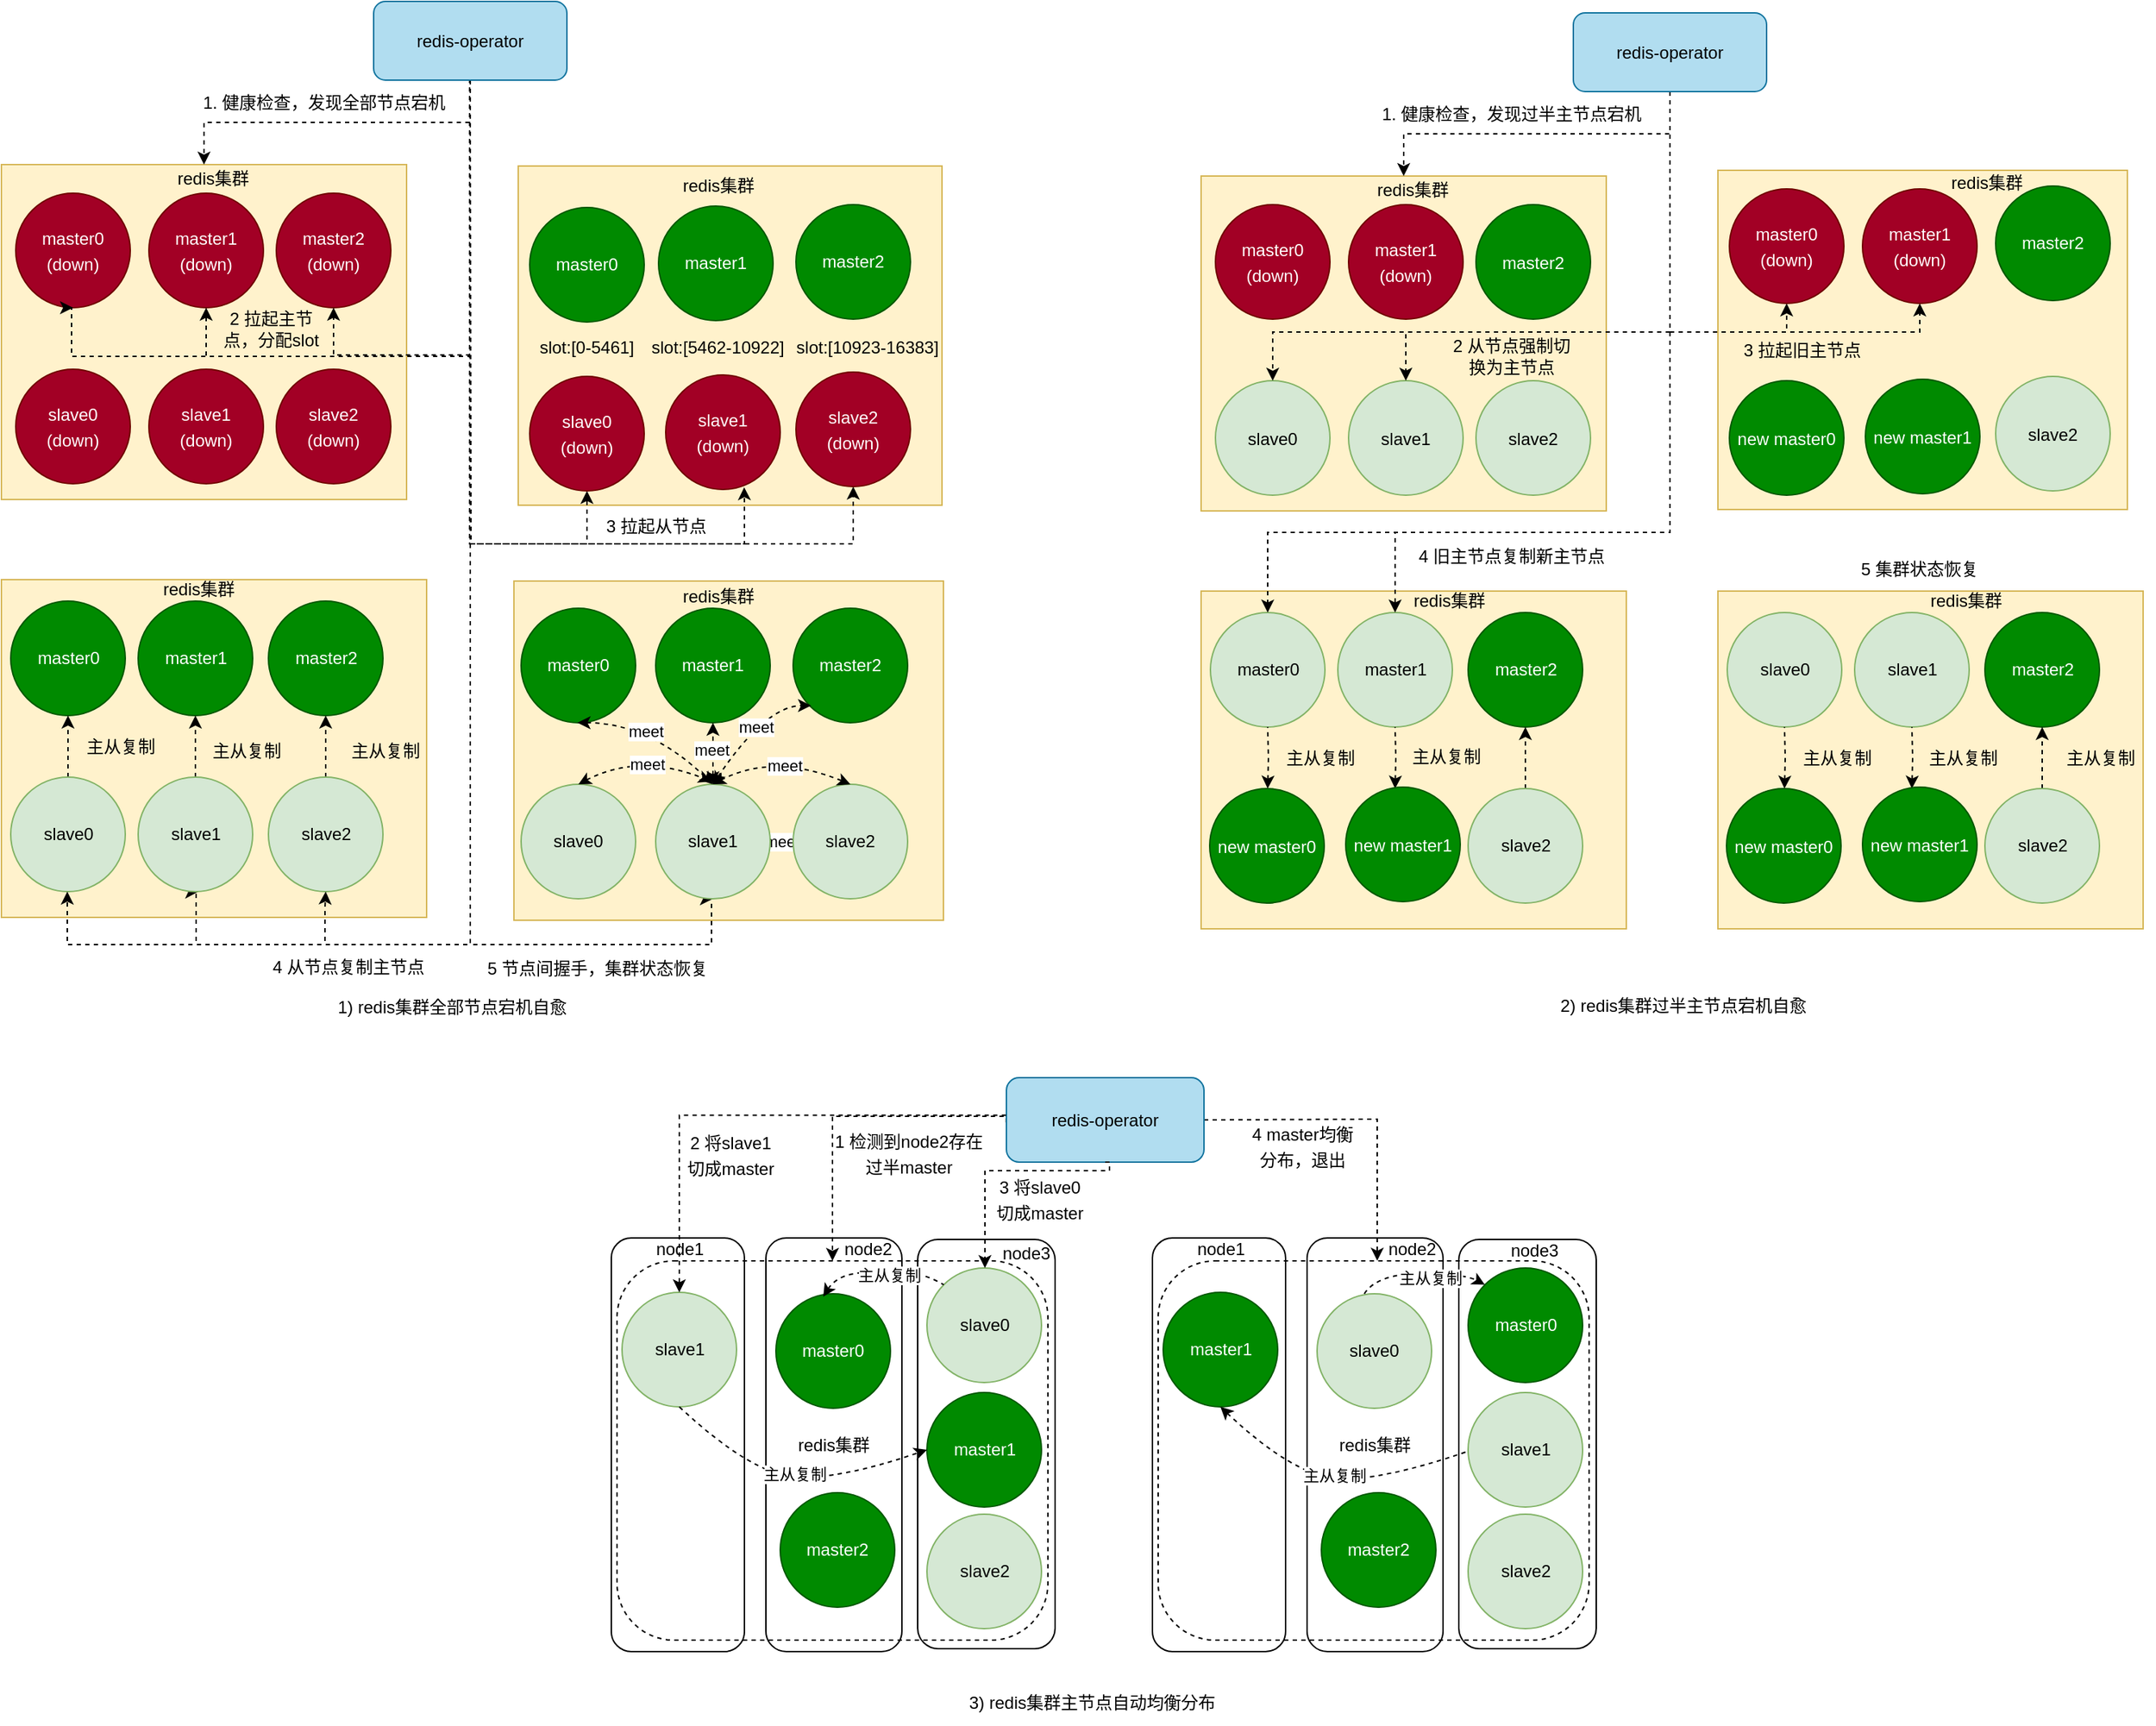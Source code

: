 <mxfile version="21.6.2" type="github">
  <diagram id="rYdwiMb5jvszhZctyrXV" name="第 1 页">
    <mxGraphModel dx="1908" dy="1136" grid="0" gridSize="10" guides="1" tooltips="1" connect="1" arrows="1" fold="1" page="0" pageScale="1" pageWidth="1920" pageHeight="1200" math="0" shadow="0">
      <root>
        <mxCell id="0" />
        <mxCell id="1" parent="0" />
        <mxCell id="03nautIme0JNub1uCO7q-31" value="" style="rounded=0;whiteSpace=wrap;html=1;horizontal=1;fillColor=#fff2cc;strokeColor=#d6b656;" parent="1" vertex="1">
          <mxGeometry x="415" y="517" width="300" height="237" as="geometry" />
        </mxCell>
        <mxCell id="6RyUIfgaUFoeRIO4xXDH-37" value="" style="rounded=0;whiteSpace=wrap;html=1;horizontal=1;fillColor=#fff2cc;strokeColor=#d6b656;" parent="1" vertex="1">
          <mxGeometry x="57" y="516" width="297" height="236" as="geometry" />
        </mxCell>
        <mxCell id="6RyUIfgaUFoeRIO4xXDH-11" value="" style="rounded=0;whiteSpace=wrap;html=1;fillColor=#fff2cc;strokeColor=#d6b656;" parent="1" vertex="1">
          <mxGeometry x="57" y="226" width="283" height="234" as="geometry" />
        </mxCell>
        <mxCell id="6RyUIfgaUFoeRIO4xXDH-1" value="&lt;p style=&quot;line-height: 150%;&quot;&gt;master0&lt;br&gt;(down)&lt;/p&gt;" style="ellipse;whiteSpace=wrap;html=1;aspect=fixed;fillColor=#a20025;fontColor=#ffffff;strokeColor=#6F0000;" parent="1" vertex="1">
          <mxGeometry x="67" y="246" width="80" height="80" as="geometry" />
        </mxCell>
        <mxCell id="6RyUIfgaUFoeRIO4xXDH-2" value="&lt;p style=&quot;line-height: 150%;&quot;&gt;slave0&lt;br&gt;(down)&lt;/p&gt;" style="ellipse;whiteSpace=wrap;html=1;aspect=fixed;fillColor=#a20025;fontColor=#ffffff;strokeColor=#6F0000;" parent="1" vertex="1">
          <mxGeometry x="67" y="369" width="80" height="80" as="geometry" />
        </mxCell>
        <mxCell id="6RyUIfgaUFoeRIO4xXDH-3" value="&lt;p style=&quot;line-height: 150%;&quot;&gt;master1&lt;br&gt;(down)&lt;/p&gt;" style="ellipse;whiteSpace=wrap;html=1;aspect=fixed;fillColor=#a20025;fontColor=#ffffff;strokeColor=#6F0000;" parent="1" vertex="1">
          <mxGeometry x="160" y="246" width="80" height="80" as="geometry" />
        </mxCell>
        <mxCell id="6RyUIfgaUFoeRIO4xXDH-4" value="&lt;p style=&quot;line-height: 150%;&quot;&gt;slave1&lt;br&gt;(down)&lt;/p&gt;" style="ellipse;whiteSpace=wrap;html=1;aspect=fixed;fillColor=#a20025;fontColor=#ffffff;strokeColor=#6F0000;" parent="1" vertex="1">
          <mxGeometry x="160" y="369" width="80" height="80" as="geometry" />
        </mxCell>
        <mxCell id="6RyUIfgaUFoeRIO4xXDH-5" value="&lt;p style=&quot;line-height: 150%;&quot;&gt;master2&lt;br&gt;(down)&lt;/p&gt;" style="ellipse;whiteSpace=wrap;html=1;aspect=fixed;fillColor=#a20025;fontColor=#ffffff;strokeColor=#6F0000;" parent="1" vertex="1">
          <mxGeometry x="249" y="246" width="80" height="80" as="geometry" />
        </mxCell>
        <mxCell id="6RyUIfgaUFoeRIO4xXDH-6" value="&lt;p style=&quot;line-height: 150%;&quot;&gt;slave2&lt;br&gt;(down)&lt;/p&gt;" style="ellipse;whiteSpace=wrap;html=1;aspect=fixed;fillColor=#a20025;fontColor=#ffffff;strokeColor=#6F0000;" parent="1" vertex="1">
          <mxGeometry x="249" y="369" width="80" height="80" as="geometry" />
        </mxCell>
        <mxCell id="6RyUIfgaUFoeRIO4xXDH-59" style="edgeStyle=orthogonalEdgeStyle;rounded=0;orthogonalLoop=1;jettySize=auto;html=1;exitX=0.5;exitY=1;exitDx=0;exitDy=0;dashed=1;entryX=0.523;entryY=1.002;entryDx=0;entryDy=0;entryPerimeter=0;" parent="1" source="6RyUIfgaUFoeRIO4xXDH-7" target="6RyUIfgaUFoeRIO4xXDH-41" edge="1">
          <mxGeometry relative="1" as="geometry">
            <mxPoint x="-98" y="698" as="targetPoint" />
            <Array as="points">
              <mxPoint x="384" y="771" />
              <mxPoint x="193" y="771" />
              <mxPoint x="193" y="734" />
            </Array>
            <mxPoint x="273" y="-4" as="sourcePoint" />
          </mxGeometry>
        </mxCell>
        <mxCell id="6RyUIfgaUFoeRIO4xXDH-20" value="&lt;p style=&quot;line-height: 150%;&quot;&gt;1. 健康检查，发现全部节点宕机&lt;/p&gt;" style="text;html=1;strokeColor=none;fillColor=none;align=center;verticalAlign=middle;whiteSpace=wrap;rounded=0;" parent="1" vertex="1">
          <mxGeometry x="190.95" y="167" width="183.09" height="30" as="geometry" />
        </mxCell>
        <mxCell id="6RyUIfgaUFoeRIO4xXDH-23" value="" style="rounded=0;whiteSpace=wrap;html=1;fillColor=#fff2cc;strokeColor=#d6b656;" parent="1" vertex="1">
          <mxGeometry x="418" y="227" width="296" height="237" as="geometry" />
        </mxCell>
        <mxCell id="6RyUIfgaUFoeRIO4xXDH-28" value="master2" style="ellipse;whiteSpace=wrap;html=1;aspect=fixed;fillColor=#008a00;fontColor=#ffffff;strokeColor=#005700;" parent="1" vertex="1">
          <mxGeometry x="612" y="254" width="80" height="80" as="geometry" />
        </mxCell>
        <mxCell id="6RyUIfgaUFoeRIO4xXDH-38" value="master0" style="ellipse;whiteSpace=wrap;html=1;aspect=fixed;fillColor=#008a00;fontColor=#ffffff;strokeColor=#005700;" parent="1" vertex="1">
          <mxGeometry x="63.5" y="531" width="80" height="80" as="geometry" />
        </mxCell>
        <mxCell id="03nautIme0JNub1uCO7q-24" style="edgeStyle=orthogonalEdgeStyle;rounded=0;orthogonalLoop=1;jettySize=auto;html=1;exitX=0.5;exitY=0;exitDx=0;exitDy=0;entryX=0.5;entryY=1;entryDx=0;entryDy=0;dashed=1;" parent="1" source="6RyUIfgaUFoeRIO4xXDH-39" target="6RyUIfgaUFoeRIO4xXDH-38" edge="1">
          <mxGeometry relative="1" as="geometry" />
        </mxCell>
        <mxCell id="6RyUIfgaUFoeRIO4xXDH-39" value="slave0" style="ellipse;whiteSpace=wrap;html=1;aspect=fixed;fillColor=#d5e8d4;strokeColor=#82b366;" parent="1" vertex="1">
          <mxGeometry x="63.5" y="654" width="80" height="80" as="geometry" />
        </mxCell>
        <mxCell id="6RyUIfgaUFoeRIO4xXDH-40" value="master1" style="ellipse;whiteSpace=wrap;html=1;aspect=fixed;fillColor=#008a00;fontColor=#ffffff;strokeColor=#005700;" parent="1" vertex="1">
          <mxGeometry x="152.5" y="531" width="80" height="80" as="geometry" />
        </mxCell>
        <mxCell id="03nautIme0JNub1uCO7q-26" style="edgeStyle=orthogonalEdgeStyle;rounded=0;orthogonalLoop=1;jettySize=auto;html=1;exitX=0.5;exitY=0;exitDx=0;exitDy=0;entryX=0.5;entryY=1;entryDx=0;entryDy=0;dashed=1;" parent="1" source="6RyUIfgaUFoeRIO4xXDH-41" target="6RyUIfgaUFoeRIO4xXDH-40" edge="1">
          <mxGeometry relative="1" as="geometry" />
        </mxCell>
        <mxCell id="6RyUIfgaUFoeRIO4xXDH-41" value="slave1" style="ellipse;whiteSpace=wrap;html=1;aspect=fixed;fillColor=#d5e8d4;strokeColor=#82b366;" parent="1" vertex="1">
          <mxGeometry x="152.5" y="654" width="80" height="80" as="geometry" />
        </mxCell>
        <mxCell id="6RyUIfgaUFoeRIO4xXDH-42" value="master2" style="ellipse;whiteSpace=wrap;html=1;aspect=fixed;fillColor=#008a00;fontColor=#ffffff;strokeColor=#005700;" parent="1" vertex="1">
          <mxGeometry x="243.5" y="531" width="80" height="80" as="geometry" />
        </mxCell>
        <mxCell id="03nautIme0JNub1uCO7q-27" value="" style="edgeStyle=orthogonalEdgeStyle;rounded=0;orthogonalLoop=1;jettySize=auto;html=1;dashed=1;" parent="1" source="6RyUIfgaUFoeRIO4xXDH-43" target="6RyUIfgaUFoeRIO4xXDH-42" edge="1">
          <mxGeometry relative="1" as="geometry" />
        </mxCell>
        <mxCell id="6RyUIfgaUFoeRIO4xXDH-43" value="slave2" style="ellipse;whiteSpace=wrap;html=1;aspect=fixed;fillColor=#d5e8d4;strokeColor=#82b366;" parent="1" vertex="1">
          <mxGeometry x="243.5" y="654" width="80" height="80" as="geometry" />
        </mxCell>
        <mxCell id="6RyUIfgaUFoeRIO4xXDH-51" value="4 从节点复制主节点" style="text;html=1;strokeColor=none;fillColor=none;align=center;verticalAlign=middle;whiteSpace=wrap;rounded=0;" parent="1" vertex="1">
          <mxGeometry x="243.5" y="774" width="111" height="25" as="geometry" />
        </mxCell>
        <mxCell id="6RyUIfgaUFoeRIO4xXDH-54" value="主从复制" style="text;html=1;strokeColor=none;fillColor=none;align=center;verticalAlign=middle;whiteSpace=wrap;rounded=0;" parent="1" vertex="1">
          <mxGeometry x="102.5" y="625" width="75" height="16" as="geometry" />
        </mxCell>
        <mxCell id="6RyUIfgaUFoeRIO4xXDH-55" value="主从复制" style="text;html=1;strokeColor=none;fillColor=none;align=center;verticalAlign=middle;whiteSpace=wrap;rounded=0;" parent="1" vertex="1">
          <mxGeometry x="190.5" y="628" width="75" height="16" as="geometry" />
        </mxCell>
        <mxCell id="6RyUIfgaUFoeRIO4xXDH-62" value="&lt;p style=&quot;line-height: 150%;&quot;&gt;5&amp;nbsp;节点间握手，集群状态恢复&lt;/p&gt;" style="text;html=1;strokeColor=none;fillColor=none;align=center;verticalAlign=middle;whiteSpace=wrap;rounded=0;" parent="1" vertex="1">
          <mxGeometry x="392.41" y="777.5" width="163" height="18" as="geometry" />
        </mxCell>
        <mxCell id="6RyUIfgaUFoeRIO4xXDH-64" style="edgeStyle=orthogonalEdgeStyle;rounded=0;orthogonalLoop=1;jettySize=auto;html=1;exitX=0.5;exitY=1;exitDx=0;exitDy=0;dashed=1;entryX=0.5;entryY=1;entryDx=0;entryDy=0;" parent="1" source="6RyUIfgaUFoeRIO4xXDH-7" target="6RyUIfgaUFoeRIO4xXDH-1" edge="1">
          <mxGeometry relative="1" as="geometry">
            <mxPoint x="106" y="334" as="targetPoint" />
            <Array as="points">
              <mxPoint x="384" y="360" />
              <mxPoint x="106" y="360" />
            </Array>
          </mxGeometry>
        </mxCell>
        <mxCell id="6RyUIfgaUFoeRIO4xXDH-66" style="edgeStyle=orthogonalEdgeStyle;rounded=0;orthogonalLoop=1;jettySize=auto;html=1;exitX=0.5;exitY=1;exitDx=0;exitDy=0;dashed=1;" parent="1" source="6RyUIfgaUFoeRIO4xXDH-7" target="6RyUIfgaUFoeRIO4xXDH-11" edge="1">
          <mxGeometry relative="1" as="geometry" />
        </mxCell>
        <mxCell id="6RyUIfgaUFoeRIO4xXDH-70" style="edgeStyle=orthogonalEdgeStyle;rounded=0;orthogonalLoop=1;jettySize=auto;html=1;exitX=0.5;exitY=1;exitDx=0;exitDy=0;dashed=1;" parent="1" source="6RyUIfgaUFoeRIO4xXDH-7" target="6RyUIfgaUFoeRIO4xXDH-3" edge="1">
          <mxGeometry relative="1" as="geometry">
            <mxPoint x="-91" y="344" as="targetPoint" />
            <Array as="points">
              <mxPoint x="384" y="360" />
              <mxPoint x="200" y="360" />
            </Array>
            <mxPoint x="278" y="-4" as="sourcePoint" />
          </mxGeometry>
        </mxCell>
        <mxCell id="6RyUIfgaUFoeRIO4xXDH-73" style="edgeStyle=orthogonalEdgeStyle;rounded=0;orthogonalLoop=1;jettySize=auto;html=1;exitX=0.5;exitY=1;exitDx=0;exitDy=0;dashed=1;entryX=0.5;entryY=1;entryDx=0;entryDy=0;" parent="1" source="6RyUIfgaUFoeRIO4xXDH-7" target="03nautIme0JNub1uCO7q-12" edge="1">
          <mxGeometry relative="1" as="geometry">
            <Array as="points">
              <mxPoint x="385" y="200" />
              <mxPoint x="385" y="200" />
              <mxPoint x="385" y="491" />
              <mxPoint x="466" y="491" />
            </Array>
            <mxPoint x="922" y="480" as="targetPoint" />
          </mxGeometry>
        </mxCell>
        <mxCell id="6RyUIfgaUFoeRIO4xXDH-77" style="edgeStyle=orthogonalEdgeStyle;rounded=0;orthogonalLoop=1;jettySize=auto;html=1;exitX=0.5;exitY=1;exitDx=0;exitDy=0;dashed=1;entryX=0.529;entryY=0.981;entryDx=0;entryDy=0;entryPerimeter=0;" parent="1" edge="1">
          <mxGeometry relative="1" as="geometry">
            <mxPoint x="575.82" y="451.48" as="targetPoint" />
            <Array as="points">
              <mxPoint x="384" y="167" />
              <mxPoint x="384" y="491" />
              <mxPoint x="576" y="491" />
              <mxPoint x="576" y="462" />
              <mxPoint x="576" y="462" />
            </Array>
            <mxPoint x="383" y="167" as="sourcePoint" />
          </mxGeometry>
        </mxCell>
        <mxCell id="03nautIme0JNub1uCO7q-1" style="edgeStyle=orthogonalEdgeStyle;rounded=0;orthogonalLoop=1;jettySize=auto;html=1;exitX=0.5;exitY=1;exitDx=0;exitDy=0;dashed=1;" parent="1" source="6RyUIfgaUFoeRIO4xXDH-7" target="6RyUIfgaUFoeRIO4xXDH-5" edge="1">
          <mxGeometry relative="1" as="geometry">
            <mxPoint x="-112" y="330" as="targetPoint" />
            <Array as="points">
              <mxPoint x="384" y="359" />
              <mxPoint x="289" y="359" />
            </Array>
            <mxPoint x="238" y="-4" as="sourcePoint" />
          </mxGeometry>
        </mxCell>
        <mxCell id="03nautIme0JNub1uCO7q-18" style="edgeStyle=orthogonalEdgeStyle;rounded=0;orthogonalLoop=1;jettySize=auto;html=1;exitX=0.5;exitY=1;exitDx=0;exitDy=0;dashed=1;entryX=0.5;entryY=1;entryDx=0;entryDy=0;" parent="1" source="6RyUIfgaUFoeRIO4xXDH-7" target="03nautIme0JNub1uCO7q-14" edge="1">
          <mxGeometry relative="1" as="geometry">
            <mxPoint x="837" y="477" as="targetPoint" />
            <Array as="points">
              <mxPoint x="385" y="491" />
              <mxPoint x="652" y="491" />
            </Array>
            <mxPoint x="459.5" y="-5" as="sourcePoint" />
          </mxGeometry>
        </mxCell>
        <mxCell id="03nautIme0JNub1uCO7q-50" style="edgeStyle=orthogonalEdgeStyle;rounded=0;orthogonalLoop=1;jettySize=auto;html=1;exitX=0.5;exitY=1;exitDx=0;exitDy=0;dashed=1;entryX=0.5;entryY=1;entryDx=0;entryDy=0;" parent="1" source="6RyUIfgaUFoeRIO4xXDH-7" target="6RyUIfgaUFoeRIO4xXDH-39" edge="1">
          <mxGeometry relative="1" as="geometry">
            <mxPoint x="-137.818" y="916.909" as="targetPoint" />
            <Array as="points">
              <mxPoint x="384" y="771" />
              <mxPoint x="103" y="771" />
              <mxPoint x="103" y="734" />
            </Array>
          </mxGeometry>
        </mxCell>
        <mxCell id="03nautIme0JNub1uCO7q-51" style="edgeStyle=orthogonalEdgeStyle;rounded=0;orthogonalLoop=1;jettySize=auto;html=1;exitX=0.5;exitY=1;exitDx=0;exitDy=0;dashed=1;entryX=0.5;entryY=1;entryDx=0;entryDy=0;" parent="1" source="6RyUIfgaUFoeRIO4xXDH-7" target="6RyUIfgaUFoeRIO4xXDH-43" edge="1">
          <mxGeometry relative="1" as="geometry">
            <mxPoint x="-211.909" y="929.636" as="targetPoint" />
            <Array as="points">
              <mxPoint x="384" y="771" />
              <mxPoint x="283" y="771" />
              <mxPoint x="283" y="746" />
            </Array>
            <mxPoint x="235" y="-4" as="sourcePoint" />
          </mxGeometry>
        </mxCell>
        <mxCell id="03nautIme0JNub1uCO7q-55" style="edgeStyle=orthogonalEdgeStyle;rounded=0;orthogonalLoop=1;jettySize=auto;html=1;exitX=0.5;exitY=1;exitDx=0;exitDy=0;dashed=1;entryX=0.5;entryY=1;entryDx=0;entryDy=0;" parent="1" source="6RyUIfgaUFoeRIO4xXDH-7" target="03nautIme0JNub1uCO7q-37" edge="1">
          <mxGeometry relative="1" as="geometry">
            <mxPoint x="636" y="1007" as="targetPoint" />
            <Array as="points">
              <mxPoint x="385" y="771" />
              <mxPoint x="553" y="771" />
              <mxPoint x="553" y="739" />
            </Array>
            <mxPoint x="499.5" y="-4" as="sourcePoint" />
          </mxGeometry>
        </mxCell>
        <mxCell id="6RyUIfgaUFoeRIO4xXDH-7" value="redis-operator" style="rounded=1;whiteSpace=wrap;html=1;fillColor=#b1ddf0;strokeColor=#10739e;" parent="1" vertex="1">
          <mxGeometry x="317" y="112" width="135" height="55" as="geometry" />
        </mxCell>
        <mxCell id="6RyUIfgaUFoeRIO4xXDH-71" value="2 拉起主节点，分配slot" style="text;html=1;strokeColor=none;fillColor=none;align=center;verticalAlign=middle;whiteSpace=wrap;rounded=0;" parent="1" vertex="1">
          <mxGeometry x="206" y="322" width="79" height="37" as="geometry" />
        </mxCell>
        <mxCell id="6RyUIfgaUFoeRIO4xXDH-81" value="redis集群" style="text;html=1;strokeColor=none;fillColor=none;align=center;verticalAlign=middle;whiteSpace=wrap;rounded=0;" parent="1" vertex="1">
          <mxGeometry x="175" y="221" width="60" height="30" as="geometry" />
        </mxCell>
        <mxCell id="6RyUIfgaUFoeRIO4xXDH-85" value="redis集群" style="text;html=1;strokeColor=none;fillColor=none;align=center;verticalAlign=middle;whiteSpace=wrap;rounded=0;" parent="1" vertex="1">
          <mxGeometry x="165" y="508" width="60" height="30" as="geometry" />
        </mxCell>
        <mxCell id="6RyUIfgaUFoeRIO4xXDH-89" value="redis集群" style="text;html=1;strokeColor=none;fillColor=none;align=center;verticalAlign=middle;whiteSpace=wrap;rounded=0;" parent="1" vertex="1">
          <mxGeometry x="527.5" y="226" width="60" height="30" as="geometry" />
        </mxCell>
        <mxCell id="03nautIme0JNub1uCO7q-4" value="master1" style="ellipse;whiteSpace=wrap;html=1;aspect=fixed;fillColor=#008a00;fontColor=#ffffff;strokeColor=#005700;" parent="1" vertex="1">
          <mxGeometry x="516" y="255" width="80" height="80" as="geometry" />
        </mxCell>
        <mxCell id="03nautIme0JNub1uCO7q-5" value="master0" style="ellipse;whiteSpace=wrap;html=1;aspect=fixed;fillColor=#008a00;fontColor=#ffffff;strokeColor=#005700;" parent="1" vertex="1">
          <mxGeometry x="426" y="256" width="80" height="80" as="geometry" />
        </mxCell>
        <mxCell id="03nautIme0JNub1uCO7q-8" value="slot:[0-5461]" style="text;html=1;strokeColor=none;fillColor=none;align=center;verticalAlign=middle;whiteSpace=wrap;rounded=0;" parent="1" vertex="1">
          <mxGeometry x="426" y="339" width="80" height="30" as="geometry" />
        </mxCell>
        <mxCell id="03nautIme0JNub1uCO7q-9" value="slot:[5462-10922]" style="text;html=1;strokeColor=none;fillColor=none;align=center;verticalAlign=middle;whiteSpace=wrap;rounded=0;" parent="1" vertex="1">
          <mxGeometry x="507" y="339" width="101" height="30" as="geometry" />
        </mxCell>
        <mxCell id="03nautIme0JNub1uCO7q-10" value="slot:[10923-16383]" style="text;html=1;strokeColor=none;fillColor=none;align=center;verticalAlign=middle;whiteSpace=wrap;rounded=0;" parent="1" vertex="1">
          <mxGeometry x="607" y="339" width="110" height="30" as="geometry" />
        </mxCell>
        <mxCell id="03nautIme0JNub1uCO7q-12" value="&lt;p style=&quot;line-height: 150%;&quot;&gt;slave0&lt;br&gt;(down)&lt;/p&gt;" style="ellipse;whiteSpace=wrap;html=1;aspect=fixed;fillColor=#a20025;fontColor=#ffffff;strokeColor=#6F0000;" parent="1" vertex="1">
          <mxGeometry x="426" y="374" width="80" height="80" as="geometry" />
        </mxCell>
        <mxCell id="03nautIme0JNub1uCO7q-13" value="&lt;p style=&quot;line-height: 150%;&quot;&gt;slave1&lt;br&gt;(down)&lt;/p&gt;" style="ellipse;whiteSpace=wrap;html=1;aspect=fixed;fillColor=#a20025;fontColor=#ffffff;strokeColor=#6F0000;" parent="1" vertex="1">
          <mxGeometry x="521" y="373" width="80" height="80" as="geometry" />
        </mxCell>
        <mxCell id="03nautIme0JNub1uCO7q-14" value="&lt;p style=&quot;line-height: 150%;&quot;&gt;slave2&lt;br&gt;(down)&lt;/p&gt;" style="ellipse;whiteSpace=wrap;html=1;aspect=fixed;fillColor=#a20025;fontColor=#ffffff;strokeColor=#6F0000;" parent="1" vertex="1">
          <mxGeometry x="612" y="371" width="80" height="80" as="geometry" />
        </mxCell>
        <mxCell id="03nautIme0JNub1uCO7q-19" value="3 拉起从节点" style="text;html=1;strokeColor=none;fillColor=none;align=center;verticalAlign=middle;whiteSpace=wrap;rounded=0;" parent="1" vertex="1">
          <mxGeometry x="474.0" y="467" width="81" height="23" as="geometry" />
        </mxCell>
        <mxCell id="03nautIme0JNub1uCO7q-29" value="主从复制" style="text;html=1;strokeColor=none;fillColor=none;align=center;verticalAlign=middle;whiteSpace=wrap;rounded=0;" parent="1" vertex="1">
          <mxGeometry x="287.5" y="628" width="75" height="16" as="geometry" />
        </mxCell>
        <mxCell id="03nautIme0JNub1uCO7q-32" value="master0" style="ellipse;whiteSpace=wrap;html=1;aspect=fixed;fillColor=#008a00;fontColor=#ffffff;strokeColor=#005700;" parent="1" vertex="1">
          <mxGeometry x="420" y="536" width="80" height="80" as="geometry" />
        </mxCell>
        <mxCell id="03nautIme0JNub1uCO7q-34" value="slave0" style="ellipse;whiteSpace=wrap;html=1;aspect=fixed;fillColor=#d5e8d4;strokeColor=#82b366;" parent="1" vertex="1">
          <mxGeometry x="420" y="659" width="80" height="80" as="geometry" />
        </mxCell>
        <mxCell id="03nautIme0JNub1uCO7q-35" value="master1" style="ellipse;whiteSpace=wrap;html=1;aspect=fixed;fillColor=#008a00;fontColor=#ffffff;strokeColor=#005700;" parent="1" vertex="1">
          <mxGeometry x="514" y="536" width="80" height="80" as="geometry" />
        </mxCell>
        <mxCell id="03nautIme0JNub1uCO7q-36" style="edgeStyle=orthogonalEdgeStyle;rounded=0;orthogonalLoop=1;jettySize=auto;html=1;exitX=0.5;exitY=0;exitDx=0;exitDy=0;entryX=0.5;entryY=1;entryDx=0;entryDy=0;dashed=1;startArrow=classic;startFill=1;" parent="1" source="03nautIme0JNub1uCO7q-37" target="03nautIme0JNub1uCO7q-35" edge="1">
          <mxGeometry relative="1" as="geometry" />
        </mxCell>
        <mxCell id="03nautIme0JNub1uCO7q-72" value="meet" style="edgeLabel;html=1;align=center;verticalAlign=middle;resizable=0;points=[];" parent="03nautIme0JNub1uCO7q-36" vertex="1" connectable="0">
          <mxGeometry x="-0.302" y="3" relative="1" as="geometry">
            <mxPoint x="2" y="-9" as="offset" />
          </mxGeometry>
        </mxCell>
        <mxCell id="03nautIme0JNub1uCO7q-58" value="meet" style="edgeStyle=orthogonalEdgeStyle;rounded=0;orthogonalLoop=1;jettySize=auto;html=1;exitX=1;exitY=0.5;exitDx=0;exitDy=0;entryX=0;entryY=0.5;entryDx=0;entryDy=0;dashed=1;startArrow=classic;startFill=1;" parent="1" source="03nautIme0JNub1uCO7q-37" target="03nautIme0JNub1uCO7q-40" edge="1">
          <mxGeometry relative="1" as="geometry" />
        </mxCell>
        <mxCell id="03nautIme0JNub1uCO7q-37" value="slave1" style="ellipse;whiteSpace=wrap;html=1;aspect=fixed;fillColor=#d5e8d4;strokeColor=#82b366;" parent="1" vertex="1">
          <mxGeometry x="514" y="659" width="80" height="80" as="geometry" />
        </mxCell>
        <mxCell id="03nautIme0JNub1uCO7q-38" value="master2" style="ellipse;whiteSpace=wrap;html=1;aspect=fixed;fillColor=#008a00;fontColor=#ffffff;strokeColor=#005700;" parent="1" vertex="1">
          <mxGeometry x="610" y="536" width="80" height="80" as="geometry" />
        </mxCell>
        <mxCell id="03nautIme0JNub1uCO7q-40" value="slave2" style="ellipse;whiteSpace=wrap;html=1;aspect=fixed;fillColor=#d5e8d4;strokeColor=#82b366;" parent="1" vertex="1">
          <mxGeometry x="610" y="659" width="80" height="80" as="geometry" />
        </mxCell>
        <mxCell id="03nautIme0JNub1uCO7q-43" value="redis集群" style="text;html=1;strokeColor=none;fillColor=none;align=center;verticalAlign=middle;whiteSpace=wrap;rounded=0;" parent="1" vertex="1">
          <mxGeometry x="528" y="513" width="60" height="30" as="geometry" />
        </mxCell>
        <mxCell id="03nautIme0JNub1uCO7q-70" style="edgeStyle=orthogonalEdgeStyle;rounded=0;orthogonalLoop=1;jettySize=auto;html=1;exitX=0.5;exitY=1;exitDx=0;exitDy=0;dashed=1;" parent="1" source="6RyUIfgaUFoeRIO4xXDH-62" target="6RyUIfgaUFoeRIO4xXDH-62" edge="1">
          <mxGeometry relative="1" as="geometry" />
        </mxCell>
        <mxCell id="hIip7Isc6xBCy5QCjvj0-9" value="" style="curved=1;endArrow=classic;html=1;rounded=0;dashed=1;startArrow=classic;startFill=1;exitX=0.5;exitY=0;exitDx=0;exitDy=0;" parent="1" source="03nautIme0JNub1uCO7q-34" edge="1">
          <mxGeometry width="50" height="50" relative="1" as="geometry">
            <mxPoint x="458" y="739" as="sourcePoint" />
            <mxPoint x="553" y="657" as="targetPoint" />
            <Array as="points">
              <mxPoint x="502" y="637" />
            </Array>
          </mxGeometry>
        </mxCell>
        <mxCell id="hIip7Isc6xBCy5QCjvj0-10" value="meet" style="edgeLabel;html=1;align=center;verticalAlign=middle;resizable=0;points=[];" parent="hIip7Isc6xBCy5QCjvj0-9" vertex="1" connectable="0">
          <mxGeometry x="-0.042" y="2" relative="1" as="geometry">
            <mxPoint x="4" y="9" as="offset" />
          </mxGeometry>
        </mxCell>
        <mxCell id="hIip7Isc6xBCy5QCjvj0-13" value="" style="curved=1;endArrow=classic;html=1;rounded=0;entryX=0;entryY=1;entryDx=0;entryDy=0;dashed=1;startArrow=classic;startFill=1;exitX=0.5;exitY=0;exitDx=0;exitDy=0;" parent="1" source="03nautIme0JNub1uCO7q-37" edge="1">
          <mxGeometry width="50" height="50" relative="1" as="geometry">
            <mxPoint x="554.5" y="616" as="sourcePoint" />
            <mxPoint x="622.5" y="604" as="targetPoint" />
            <Array as="points">
              <mxPoint x="591" y="604" />
            </Array>
          </mxGeometry>
        </mxCell>
        <mxCell id="hIip7Isc6xBCy5QCjvj0-14" value="meet" style="edgeLabel;html=1;align=center;verticalAlign=middle;resizable=0;points=[];" parent="hIip7Isc6xBCy5QCjvj0-13" vertex="1" connectable="0">
          <mxGeometry x="-0.042" y="2" relative="1" as="geometry">
            <mxPoint x="5" as="offset" />
          </mxGeometry>
        </mxCell>
        <mxCell id="hIip7Isc6xBCy5QCjvj0-15" value="" style="curved=1;endArrow=classic;html=1;rounded=0;entryX=0.5;entryY=0;entryDx=0;entryDy=0;dashed=1;startArrow=classic;startFill=1;" parent="1" target="03nautIme0JNub1uCO7q-37" edge="1">
          <mxGeometry width="50" height="50" relative="1" as="geometry">
            <mxPoint x="459.41" y="616" as="sourcePoint" />
            <mxPoint x="527.41" y="604" as="targetPoint" />
            <Array as="points">
              <mxPoint x="509.41" y="616" />
            </Array>
          </mxGeometry>
        </mxCell>
        <mxCell id="hIip7Isc6xBCy5QCjvj0-16" value="meet" style="edgeLabel;html=1;align=center;verticalAlign=middle;resizable=0;points=[];" parent="hIip7Isc6xBCy5QCjvj0-15" vertex="1" connectable="0">
          <mxGeometry x="-0.042" y="2" relative="1" as="geometry">
            <mxPoint x="-7" y="5" as="offset" />
          </mxGeometry>
        </mxCell>
        <mxCell id="hIip7Isc6xBCy5QCjvj0-19" value="" style="curved=1;endArrow=classic;html=1;rounded=0;dashed=1;startArrow=classic;startFill=1;exitX=0.5;exitY=0;exitDx=0;exitDy=0;entryX=0.5;entryY=0;entryDx=0;entryDy=0;" parent="1" target="03nautIme0JNub1uCO7q-40" edge="1">
          <mxGeometry width="50" height="50" relative="1" as="geometry">
            <mxPoint x="554" y="659" as="sourcePoint" />
            <mxPoint x="647" y="657" as="targetPoint" />
            <Array as="points">
              <mxPoint x="596" y="637" />
            </Array>
          </mxGeometry>
        </mxCell>
        <mxCell id="hIip7Isc6xBCy5QCjvj0-20" value="meet" style="edgeLabel;html=1;align=center;verticalAlign=middle;resizable=0;points=[];" parent="hIip7Isc6xBCy5QCjvj0-19" vertex="1" connectable="0">
          <mxGeometry x="-0.042" y="2" relative="1" as="geometry">
            <mxPoint x="4" y="9" as="offset" />
          </mxGeometry>
        </mxCell>
        <mxCell id="tuQUhaSpqRAPnJcrvdYX-44" value="" style="rounded=0;whiteSpace=wrap;html=1;horizontal=1;fillColor=#fff2cc;strokeColor=#d6b656;" vertex="1" parent="1">
          <mxGeometry x="895" y="524" width="297" height="236" as="geometry" />
        </mxCell>
        <mxCell id="tuQUhaSpqRAPnJcrvdYX-45" value="" style="rounded=0;whiteSpace=wrap;html=1;fillColor=#fff2cc;strokeColor=#d6b656;" vertex="1" parent="1">
          <mxGeometry x="895" y="234" width="283" height="234" as="geometry" />
        </mxCell>
        <mxCell id="tuQUhaSpqRAPnJcrvdYX-46" value="&lt;p style=&quot;line-height: 150%;&quot;&gt;master0&lt;br&gt;(down)&lt;/p&gt;" style="ellipse;whiteSpace=wrap;html=1;aspect=fixed;fillColor=#a20025;fontColor=#ffffff;strokeColor=#6F0000;" vertex="1" parent="1">
          <mxGeometry x="905" y="254" width="80" height="80" as="geometry" />
        </mxCell>
        <mxCell id="tuQUhaSpqRAPnJcrvdYX-47" value="&lt;p style=&quot;line-height: 150%;&quot;&gt;slave0&lt;/p&gt;" style="ellipse;whiteSpace=wrap;html=1;aspect=fixed;fillColor=#d5e8d4;strokeColor=#82b366;" vertex="1" parent="1">
          <mxGeometry x="905" y="377" width="80" height="80" as="geometry" />
        </mxCell>
        <mxCell id="tuQUhaSpqRAPnJcrvdYX-48" value="&lt;p style=&quot;line-height: 150%;&quot;&gt;master1&lt;br&gt;(down)&lt;/p&gt;" style="ellipse;whiteSpace=wrap;html=1;aspect=fixed;fillColor=#a20025;fontColor=#ffffff;strokeColor=#6F0000;" vertex="1" parent="1">
          <mxGeometry x="998" y="254" width="80" height="80" as="geometry" />
        </mxCell>
        <mxCell id="tuQUhaSpqRAPnJcrvdYX-49" value="&lt;p style=&quot;line-height: 150%;&quot;&gt;slave1&lt;/p&gt;" style="ellipse;whiteSpace=wrap;html=1;aspect=fixed;fillColor=#d5e8d4;strokeColor=#82b366;" vertex="1" parent="1">
          <mxGeometry x="998" y="377" width="80" height="80" as="geometry" />
        </mxCell>
        <mxCell id="tuQUhaSpqRAPnJcrvdYX-50" value="&lt;p style=&quot;line-height: 150%;&quot;&gt;master2&lt;br&gt;&lt;/p&gt;" style="ellipse;whiteSpace=wrap;html=1;aspect=fixed;fillColor=#008a00;fontColor=#ffffff;strokeColor=#005700;" vertex="1" parent="1">
          <mxGeometry x="1087" y="254" width="80" height="80" as="geometry" />
        </mxCell>
        <mxCell id="tuQUhaSpqRAPnJcrvdYX-51" value="&lt;p style=&quot;line-height: 150%;&quot;&gt;slave2&lt;br&gt;&lt;/p&gt;" style="ellipse;whiteSpace=wrap;html=1;aspect=fixed;fillColor=#d5e8d4;strokeColor=#82b366;" vertex="1" parent="1">
          <mxGeometry x="1087" y="377" width="80" height="80" as="geometry" />
        </mxCell>
        <mxCell id="tuQUhaSpqRAPnJcrvdYX-53" value="&lt;p style=&quot;line-height: 150%;&quot;&gt;1. 健康检查，发现过半主节点宕机&lt;/p&gt;" style="text;html=1;strokeColor=none;fillColor=none;align=center;verticalAlign=middle;whiteSpace=wrap;rounded=0;" vertex="1" parent="1">
          <mxGeometry x="1012" y="175" width="200.04" height="30" as="geometry" />
        </mxCell>
        <mxCell id="tuQUhaSpqRAPnJcrvdYX-54" value="" style="rounded=0;whiteSpace=wrap;html=1;fillColor=#fff2cc;strokeColor=#d6b656;" vertex="1" parent="1">
          <mxGeometry x="1256" y="230" width="286" height="237" as="geometry" />
        </mxCell>
        <mxCell id="tuQUhaSpqRAPnJcrvdYX-55" value="master2" style="ellipse;whiteSpace=wrap;html=1;aspect=fixed;fillColor=#008a00;fontColor=#ffffff;strokeColor=#005700;" vertex="1" parent="1">
          <mxGeometry x="1450" y="241" width="80" height="80" as="geometry" />
        </mxCell>
        <mxCell id="tuQUhaSpqRAPnJcrvdYX-56" value="master0" style="ellipse;whiteSpace=wrap;html=1;aspect=fixed;fillColor=#d5e8d4;strokeColor=#82b366;" vertex="1" parent="1">
          <mxGeometry x="901.5" y="539" width="80" height="80" as="geometry" />
        </mxCell>
        <mxCell id="tuQUhaSpqRAPnJcrvdYX-57" style="edgeStyle=orthogonalEdgeStyle;rounded=0;orthogonalLoop=1;jettySize=auto;html=1;exitX=0.5;exitY=0;exitDx=0;exitDy=0;entryX=0.5;entryY=1;entryDx=0;entryDy=0;dashed=1;endArrow=none;endFill=0;startArrow=classic;startFill=1;" edge="1" parent="1" target="tuQUhaSpqRAPnJcrvdYX-56">
          <mxGeometry relative="1" as="geometry">
            <mxPoint x="941.5" y="662" as="sourcePoint" />
          </mxGeometry>
        </mxCell>
        <mxCell id="tuQUhaSpqRAPnJcrvdYX-59" value="master1" style="ellipse;whiteSpace=wrap;html=1;aspect=fixed;fillColor=#d5e8d4;strokeColor=#82b366;" vertex="1" parent="1">
          <mxGeometry x="990.5" y="539" width="80" height="80" as="geometry" />
        </mxCell>
        <mxCell id="tuQUhaSpqRAPnJcrvdYX-60" style="edgeStyle=orthogonalEdgeStyle;rounded=0;orthogonalLoop=1;jettySize=auto;html=1;exitX=0.5;exitY=0;exitDx=0;exitDy=0;entryX=0.5;entryY=1;entryDx=0;entryDy=0;dashed=1;endArrow=none;endFill=0;startArrow=classic;startFill=1;" edge="1" parent="1" target="tuQUhaSpqRAPnJcrvdYX-59">
          <mxGeometry relative="1" as="geometry">
            <mxPoint x="1030.5" y="662" as="sourcePoint" />
          </mxGeometry>
        </mxCell>
        <mxCell id="tuQUhaSpqRAPnJcrvdYX-62" value="master2" style="ellipse;whiteSpace=wrap;html=1;aspect=fixed;fillColor=#008a00;fontColor=#ffffff;strokeColor=#005700;" vertex="1" parent="1">
          <mxGeometry x="1081.5" y="539" width="80" height="80" as="geometry" />
        </mxCell>
        <mxCell id="tuQUhaSpqRAPnJcrvdYX-63" value="" style="edgeStyle=orthogonalEdgeStyle;rounded=0;orthogonalLoop=1;jettySize=auto;html=1;dashed=1;" edge="1" parent="1" source="tuQUhaSpqRAPnJcrvdYX-64" target="tuQUhaSpqRAPnJcrvdYX-62">
          <mxGeometry relative="1" as="geometry" />
        </mxCell>
        <mxCell id="tuQUhaSpqRAPnJcrvdYX-64" value="slave2" style="ellipse;whiteSpace=wrap;html=1;aspect=fixed;fillColor=#d5e8d4;strokeColor=#82b366;" vertex="1" parent="1">
          <mxGeometry x="1081.5" y="662" width="80" height="80" as="geometry" />
        </mxCell>
        <mxCell id="tuQUhaSpqRAPnJcrvdYX-66" value="主从复制" style="text;html=1;strokeColor=none;fillColor=none;align=center;verticalAlign=middle;whiteSpace=wrap;rounded=0;" vertex="1" parent="1">
          <mxGeometry x="940.5" y="633" width="75" height="16" as="geometry" />
        </mxCell>
        <mxCell id="tuQUhaSpqRAPnJcrvdYX-67" value="主从复制" style="text;html=1;strokeColor=none;fillColor=none;align=center;verticalAlign=middle;whiteSpace=wrap;rounded=0;" vertex="1" parent="1">
          <mxGeometry x="1028.5" y="632" width="75" height="16" as="geometry" />
        </mxCell>
        <mxCell id="tuQUhaSpqRAPnJcrvdYX-69" style="edgeStyle=orthogonalEdgeStyle;rounded=0;orthogonalLoop=1;jettySize=auto;html=1;exitX=0.5;exitY=1;exitDx=0;exitDy=0;dashed=1;entryX=0.5;entryY=0;entryDx=0;entryDy=0;" edge="1" parent="1" source="tuQUhaSpqRAPnJcrvdYX-79" target="tuQUhaSpqRAPnJcrvdYX-47">
          <mxGeometry relative="1" as="geometry">
            <mxPoint x="944" y="342" as="targetPoint" />
            <Array as="points">
              <mxPoint x="1223" y="343" />
              <mxPoint x="945" y="343" />
            </Array>
          </mxGeometry>
        </mxCell>
        <mxCell id="tuQUhaSpqRAPnJcrvdYX-70" style="edgeStyle=orthogonalEdgeStyle;rounded=0;orthogonalLoop=1;jettySize=auto;html=1;exitX=0.5;exitY=1;exitDx=0;exitDy=0;dashed=1;" edge="1" parent="1" source="tuQUhaSpqRAPnJcrvdYX-79" target="tuQUhaSpqRAPnJcrvdYX-45">
          <mxGeometry relative="1" as="geometry" />
        </mxCell>
        <mxCell id="tuQUhaSpqRAPnJcrvdYX-71" style="edgeStyle=orthogonalEdgeStyle;rounded=0;orthogonalLoop=1;jettySize=auto;html=1;exitX=0.5;exitY=1;exitDx=0;exitDy=0;dashed=1;entryX=0.5;entryY=0;entryDx=0;entryDy=0;" edge="1" parent="1" source="tuQUhaSpqRAPnJcrvdYX-79" target="tuQUhaSpqRAPnJcrvdYX-49">
          <mxGeometry relative="1" as="geometry">
            <mxPoint x="747" y="352" as="targetPoint" />
            <Array as="points">
              <mxPoint x="1223" y="343" />
              <mxPoint x="1038" y="343" />
            </Array>
            <mxPoint x="1116" y="4" as="sourcePoint" />
          </mxGeometry>
        </mxCell>
        <mxCell id="tuQUhaSpqRAPnJcrvdYX-115" style="edgeStyle=orthogonalEdgeStyle;rounded=0;orthogonalLoop=1;jettySize=auto;html=1;exitX=0.5;exitY=1;exitDx=0;exitDy=0;entryX=0.5;entryY=1;entryDx=0;entryDy=0;dashed=1;" edge="1" parent="1" source="tuQUhaSpqRAPnJcrvdYX-79" target="tuQUhaSpqRAPnJcrvdYX-113">
          <mxGeometry relative="1" as="geometry" />
        </mxCell>
        <mxCell id="tuQUhaSpqRAPnJcrvdYX-116" style="edgeStyle=orthogonalEdgeStyle;rounded=0;orthogonalLoop=1;jettySize=auto;html=1;exitX=0.5;exitY=1;exitDx=0;exitDy=0;entryX=0.5;entryY=1;entryDx=0;entryDy=0;dashed=1;" edge="1" parent="1" source="tuQUhaSpqRAPnJcrvdYX-79" target="tuQUhaSpqRAPnJcrvdYX-114">
          <mxGeometry relative="1" as="geometry" />
        </mxCell>
        <mxCell id="tuQUhaSpqRAPnJcrvdYX-120" style="edgeStyle=orthogonalEdgeStyle;rounded=0;orthogonalLoop=1;jettySize=auto;html=1;exitX=0.5;exitY=1;exitDx=0;exitDy=0;entryX=0.5;entryY=0;entryDx=0;entryDy=0;dashed=1;" edge="1" parent="1" source="tuQUhaSpqRAPnJcrvdYX-79" target="tuQUhaSpqRAPnJcrvdYX-56">
          <mxGeometry relative="1" as="geometry">
            <Array as="points">
              <mxPoint x="1223" y="483" />
              <mxPoint x="941" y="483" />
            </Array>
          </mxGeometry>
        </mxCell>
        <mxCell id="tuQUhaSpqRAPnJcrvdYX-121" style="edgeStyle=orthogonalEdgeStyle;rounded=0;orthogonalLoop=1;jettySize=auto;html=1;exitX=0.5;exitY=1;exitDx=0;exitDy=0;entryX=0.5;entryY=0;entryDx=0;entryDy=0;dashed=1;" edge="1" parent="1" source="tuQUhaSpqRAPnJcrvdYX-79" target="tuQUhaSpqRAPnJcrvdYX-59">
          <mxGeometry relative="1" as="geometry">
            <Array as="points">
              <mxPoint x="1223" y="483" />
              <mxPoint x="1031" y="483" />
            </Array>
          </mxGeometry>
        </mxCell>
        <mxCell id="tuQUhaSpqRAPnJcrvdYX-79" value="redis-operator" style="rounded=1;whiteSpace=wrap;html=1;fillColor=#b1ddf0;strokeColor=#10739e;" vertex="1" parent="1">
          <mxGeometry x="1155" y="120" width="135" height="55" as="geometry" />
        </mxCell>
        <mxCell id="tuQUhaSpqRAPnJcrvdYX-80" value="2 从节点强制切换为主节点" style="text;html=1;strokeColor=none;fillColor=none;align=center;verticalAlign=middle;whiteSpace=wrap;rounded=0;" vertex="1" parent="1">
          <mxGeometry x="1069" y="341" width="86" height="37" as="geometry" />
        </mxCell>
        <mxCell id="tuQUhaSpqRAPnJcrvdYX-81" value="redis集群" style="text;html=1;strokeColor=none;fillColor=none;align=center;verticalAlign=middle;whiteSpace=wrap;rounded=0;" vertex="1" parent="1">
          <mxGeometry x="1013" y="229" width="60" height="30" as="geometry" />
        </mxCell>
        <mxCell id="tuQUhaSpqRAPnJcrvdYX-82" value="redis集群" style="text;html=1;strokeColor=none;fillColor=none;align=center;verticalAlign=middle;whiteSpace=wrap;rounded=0;" vertex="1" parent="1">
          <mxGeometry x="1041" y="522" width="55" height="17" as="geometry" />
        </mxCell>
        <mxCell id="tuQUhaSpqRAPnJcrvdYX-83" value="redis集群" style="text;html=1;strokeColor=none;fillColor=none;align=center;verticalAlign=middle;whiteSpace=wrap;rounded=0;" vertex="1" parent="1">
          <mxGeometry x="1414" y="224" width="60" height="30" as="geometry" />
        </mxCell>
        <mxCell id="tuQUhaSpqRAPnJcrvdYX-89" value="&lt;p style=&quot;line-height: 150%;&quot;&gt;new master0&lt;/p&gt;" style="ellipse;whiteSpace=wrap;html=1;aspect=fixed;fillColor=#008a00;fontColor=#ffffff;strokeColor=#005700;" vertex="1" parent="1">
          <mxGeometry x="1264" y="377" width="80" height="80" as="geometry" />
        </mxCell>
        <mxCell id="tuQUhaSpqRAPnJcrvdYX-90" value="&lt;p style=&quot;line-height: 150%;&quot;&gt;new master1&lt;/p&gt;" style="ellipse;whiteSpace=wrap;html=1;aspect=fixed;fillColor=#008a00;fontColor=#ffffff;strokeColor=#005700;" vertex="1" parent="1">
          <mxGeometry x="1359" y="376" width="80" height="80" as="geometry" />
        </mxCell>
        <mxCell id="tuQUhaSpqRAPnJcrvdYX-91" value="&lt;p style=&quot;line-height: 150%;&quot;&gt;slave2&lt;/p&gt;" style="ellipse;whiteSpace=wrap;html=1;aspect=fixed;fillColor=#d5e8d4;strokeColor=#82b366;" vertex="1" parent="1">
          <mxGeometry x="1450" y="374" width="80" height="80" as="geometry" />
        </mxCell>
        <mxCell id="tuQUhaSpqRAPnJcrvdYX-113" value="&lt;p style=&quot;line-height: 150%;&quot;&gt;master0&lt;br&gt;(down)&lt;/p&gt;" style="ellipse;whiteSpace=wrap;html=1;aspect=fixed;fillColor=#a20025;fontColor=#ffffff;strokeColor=#6F0000;" vertex="1" parent="1">
          <mxGeometry x="1264" y="243" width="80" height="80" as="geometry" />
        </mxCell>
        <mxCell id="tuQUhaSpqRAPnJcrvdYX-114" value="&lt;p style=&quot;line-height: 150%;&quot;&gt;master1&lt;br&gt;(down)&lt;/p&gt;" style="ellipse;whiteSpace=wrap;html=1;aspect=fixed;fillColor=#a20025;fontColor=#ffffff;strokeColor=#6F0000;" vertex="1" parent="1">
          <mxGeometry x="1357" y="243" width="80" height="80" as="geometry" />
        </mxCell>
        <mxCell id="tuQUhaSpqRAPnJcrvdYX-117" value="3 拉起旧主节点" style="text;html=1;strokeColor=none;fillColor=none;align=center;verticalAlign=middle;whiteSpace=wrap;rounded=0;" vertex="1" parent="1">
          <mxGeometry x="1273" y="337" width="84" height="37" as="geometry" />
        </mxCell>
        <mxCell id="tuQUhaSpqRAPnJcrvdYX-118" value="&lt;p style=&quot;line-height: 150%;&quot;&gt;new master0&lt;/p&gt;" style="ellipse;whiteSpace=wrap;html=1;aspect=fixed;fillColor=#008a00;fontColor=#ffffff;strokeColor=#005700;" vertex="1" parent="1">
          <mxGeometry x="901" y="662" width="80" height="80" as="geometry" />
        </mxCell>
        <mxCell id="tuQUhaSpqRAPnJcrvdYX-119" value="&lt;p style=&quot;line-height: 150%;&quot;&gt;new master1&lt;/p&gt;" style="ellipse;whiteSpace=wrap;html=1;aspect=fixed;fillColor=#008a00;fontColor=#ffffff;strokeColor=#005700;" vertex="1" parent="1">
          <mxGeometry x="996" y="661" width="80" height="80" as="geometry" />
        </mxCell>
        <mxCell id="tuQUhaSpqRAPnJcrvdYX-122" value="4 旧主节点复制新主节点" style="text;html=1;strokeColor=none;fillColor=none;align=center;verticalAlign=middle;whiteSpace=wrap;rounded=0;" vertex="1" parent="1">
          <mxGeometry x="1041" y="487" width="141.5" height="25" as="geometry" />
        </mxCell>
        <mxCell id="tuQUhaSpqRAPnJcrvdYX-136" value="" style="rounded=0;whiteSpace=wrap;html=1;horizontal=1;fillColor=#fff2cc;strokeColor=#d6b656;" vertex="1" parent="1">
          <mxGeometry x="1256" y="524" width="297" height="236" as="geometry" />
        </mxCell>
        <mxCell id="tuQUhaSpqRAPnJcrvdYX-137" value="slave0" style="ellipse;whiteSpace=wrap;html=1;aspect=fixed;fillColor=#d5e8d4;strokeColor=#82b366;" vertex="1" parent="1">
          <mxGeometry x="1262.5" y="539" width="80" height="80" as="geometry" />
        </mxCell>
        <mxCell id="tuQUhaSpqRAPnJcrvdYX-138" style="edgeStyle=orthogonalEdgeStyle;rounded=0;orthogonalLoop=1;jettySize=auto;html=1;exitX=0.5;exitY=0;exitDx=0;exitDy=0;entryX=0.5;entryY=1;entryDx=0;entryDy=0;dashed=1;endArrow=none;endFill=0;startArrow=classic;startFill=1;" edge="1" parent="1" target="tuQUhaSpqRAPnJcrvdYX-137">
          <mxGeometry relative="1" as="geometry">
            <mxPoint x="1302.5" y="662" as="sourcePoint" />
          </mxGeometry>
        </mxCell>
        <mxCell id="tuQUhaSpqRAPnJcrvdYX-139" value="slave1" style="ellipse;whiteSpace=wrap;html=1;aspect=fixed;fillColor=#d5e8d4;strokeColor=#82b366;" vertex="1" parent="1">
          <mxGeometry x="1351.5" y="539" width="80" height="80" as="geometry" />
        </mxCell>
        <mxCell id="tuQUhaSpqRAPnJcrvdYX-140" style="edgeStyle=orthogonalEdgeStyle;rounded=0;orthogonalLoop=1;jettySize=auto;html=1;exitX=0.5;exitY=0;exitDx=0;exitDy=0;entryX=0.5;entryY=1;entryDx=0;entryDy=0;dashed=1;endArrow=none;endFill=0;startArrow=classic;startFill=1;" edge="1" parent="1" target="tuQUhaSpqRAPnJcrvdYX-139">
          <mxGeometry relative="1" as="geometry">
            <mxPoint x="1391.5" y="662" as="sourcePoint" />
          </mxGeometry>
        </mxCell>
        <mxCell id="tuQUhaSpqRAPnJcrvdYX-141" value="master2" style="ellipse;whiteSpace=wrap;html=1;aspect=fixed;fillColor=#008a00;fontColor=#ffffff;strokeColor=#005700;" vertex="1" parent="1">
          <mxGeometry x="1442.5" y="539" width="80" height="80" as="geometry" />
        </mxCell>
        <mxCell id="tuQUhaSpqRAPnJcrvdYX-142" value="" style="edgeStyle=orthogonalEdgeStyle;rounded=0;orthogonalLoop=1;jettySize=auto;html=1;dashed=1;" edge="1" parent="1" source="tuQUhaSpqRAPnJcrvdYX-143" target="tuQUhaSpqRAPnJcrvdYX-141">
          <mxGeometry relative="1" as="geometry" />
        </mxCell>
        <mxCell id="tuQUhaSpqRAPnJcrvdYX-143" value="slave2" style="ellipse;whiteSpace=wrap;html=1;aspect=fixed;fillColor=#d5e8d4;strokeColor=#82b366;" vertex="1" parent="1">
          <mxGeometry x="1442.5" y="662" width="80" height="80" as="geometry" />
        </mxCell>
        <mxCell id="tuQUhaSpqRAPnJcrvdYX-144" value="主从复制" style="text;html=1;strokeColor=none;fillColor=none;align=center;verticalAlign=middle;whiteSpace=wrap;rounded=0;" vertex="1" parent="1">
          <mxGeometry x="1301.5" y="633" width="75" height="16" as="geometry" />
        </mxCell>
        <mxCell id="tuQUhaSpqRAPnJcrvdYX-145" value="主从复制" style="text;html=1;strokeColor=none;fillColor=none;align=center;verticalAlign=middle;whiteSpace=wrap;rounded=0;" vertex="1" parent="1">
          <mxGeometry x="1389.5" y="633" width="75" height="16" as="geometry" />
        </mxCell>
        <mxCell id="tuQUhaSpqRAPnJcrvdYX-146" value="redis集群" style="text;html=1;strokeColor=none;fillColor=none;align=center;verticalAlign=middle;whiteSpace=wrap;rounded=0;" vertex="1" parent="1">
          <mxGeometry x="1402" y="522" width="55" height="17" as="geometry" />
        </mxCell>
        <mxCell id="tuQUhaSpqRAPnJcrvdYX-147" value="&lt;p style=&quot;line-height: 150%;&quot;&gt;new master0&lt;/p&gt;" style="ellipse;whiteSpace=wrap;html=1;aspect=fixed;fillColor=#008a00;fontColor=#ffffff;strokeColor=#005700;" vertex="1" parent="1">
          <mxGeometry x="1262" y="662" width="80" height="80" as="geometry" />
        </mxCell>
        <mxCell id="tuQUhaSpqRAPnJcrvdYX-148" value="&lt;p style=&quot;line-height: 150%;&quot;&gt;new master1&lt;/p&gt;" style="ellipse;whiteSpace=wrap;html=1;aspect=fixed;fillColor=#008a00;fontColor=#ffffff;strokeColor=#005700;" vertex="1" parent="1">
          <mxGeometry x="1357" y="661" width="80" height="80" as="geometry" />
        </mxCell>
        <mxCell id="tuQUhaSpqRAPnJcrvdYX-149" value="主从复制" style="text;html=1;strokeColor=none;fillColor=none;align=center;verticalAlign=middle;whiteSpace=wrap;rounded=0;" vertex="1" parent="1">
          <mxGeometry x="1486" y="633" width="75" height="16" as="geometry" />
        </mxCell>
        <mxCell id="tuQUhaSpqRAPnJcrvdYX-150" value="5 集群状态恢复" style="text;html=1;strokeColor=none;fillColor=none;align=center;verticalAlign=middle;whiteSpace=wrap;rounded=0;" vertex="1" parent="1">
          <mxGeometry x="1326.25" y="496" width="141.5" height="25" as="geometry" />
        </mxCell>
        <mxCell id="tuQUhaSpqRAPnJcrvdYX-151" style="edgeStyle=orthogonalEdgeStyle;rounded=0;orthogonalLoop=1;jettySize=auto;html=1;dashed=1;entryX=0.5;entryY=0;entryDx=0;entryDy=0;exitX=-0.001;exitY=0.529;exitDx=0;exitDy=0;exitPerimeter=0;" edge="1" parent="1" source="tuQUhaSpqRAPnJcrvdYX-154" target="tuQUhaSpqRAPnJcrvdYX-155">
          <mxGeometry relative="1" as="geometry">
            <Array as="points">
              <mxPoint x="759" y="891" />
              <mxPoint x="638" y="891" />
            </Array>
            <mxPoint x="758" y="915" as="sourcePoint" />
            <mxPoint x="648" y="896" as="targetPoint" />
          </mxGeometry>
        </mxCell>
        <mxCell id="tuQUhaSpqRAPnJcrvdYX-153" style="edgeStyle=orthogonalEdgeStyle;rounded=0;orthogonalLoop=1;jettySize=auto;html=1;exitX=1;exitY=0.5;exitDx=0;exitDy=0;dashed=1;entryX=0.516;entryY=0.055;entryDx=0;entryDy=0;entryPerimeter=0;" edge="1" parent="1" source="tuQUhaSpqRAPnJcrvdYX-154" target="tuQUhaSpqRAPnJcrvdYX-199">
          <mxGeometry relative="1" as="geometry">
            <mxPoint x="962" y="991" as="targetPoint" />
            <Array as="points">
              <mxPoint x="900" y="894" />
              <mxPoint x="1018" y="893" />
            </Array>
          </mxGeometry>
        </mxCell>
        <mxCell id="tuQUhaSpqRAPnJcrvdYX-154" value="redis-operator" style="rounded=1;whiteSpace=wrap;html=1;fillColor=#b1ddf0;strokeColor=#10739e;" vertex="1" parent="1">
          <mxGeometry x="759" y="864" width="138" height="59" as="geometry" />
        </mxCell>
        <mxCell id="tuQUhaSpqRAPnJcrvdYX-155" value="" style="rounded=1;whiteSpace=wrap;html=1;dashed=1;" vertex="1" parent="1">
          <mxGeometry x="487" y="992" width="301" height="265" as="geometry" />
        </mxCell>
        <mxCell id="tuQUhaSpqRAPnJcrvdYX-156" value="" style="rounded=1;whiteSpace=wrap;html=1;fillColor=none;" vertex="1" parent="1">
          <mxGeometry x="483" y="976" width="93" height="289" as="geometry" />
        </mxCell>
        <mxCell id="tuQUhaSpqRAPnJcrvdYX-157" value="redis集群" style="rounded=1;whiteSpace=wrap;html=1;fillColor=none;" vertex="1" parent="1">
          <mxGeometry x="591" y="976" width="95" height="289" as="geometry" />
        </mxCell>
        <mxCell id="tuQUhaSpqRAPnJcrvdYX-158" value="" style="rounded=1;whiteSpace=wrap;html=1;fillColor=none;" vertex="1" parent="1">
          <mxGeometry x="697" y="977" width="96" height="286" as="geometry" />
        </mxCell>
        <mxCell id="tuQUhaSpqRAPnJcrvdYX-159" value="slave2" style="ellipse;whiteSpace=wrap;html=1;aspect=fixed;fillColor=#d5e8d4;strokeColor=#82b366;" vertex="1" parent="1">
          <mxGeometry x="703.5" y="1169" width="80" height="80" as="geometry" />
        </mxCell>
        <mxCell id="tuQUhaSpqRAPnJcrvdYX-160" value="slave1" style="ellipse;whiteSpace=wrap;html=1;aspect=fixed;fillColor=#d5e8d4;strokeColor=#82b366;" vertex="1" parent="1">
          <mxGeometry x="490.5" y="1014" width="80" height="80" as="geometry" />
        </mxCell>
        <mxCell id="tuQUhaSpqRAPnJcrvdYX-161" value="node1" style="text;html=1;strokeColor=none;fillColor=none;align=center;verticalAlign=middle;whiteSpace=wrap;rounded=0;" vertex="1" parent="1">
          <mxGeometry x="500.5" y="969" width="60" height="30" as="geometry" />
        </mxCell>
        <mxCell id="tuQUhaSpqRAPnJcrvdYX-162" value="master0" style="ellipse;whiteSpace=wrap;html=1;aspect=fixed;fillColor=#008a00;fontColor=#ffffff;strokeColor=#005700;" vertex="1" parent="1">
          <mxGeometry x="598" y="1015" width="80" height="80" as="geometry" />
        </mxCell>
        <mxCell id="tuQUhaSpqRAPnJcrvdYX-163" value="master2" style="ellipse;whiteSpace=wrap;html=1;aspect=fixed;fillColor=#008a00;fontColor=#ffffff;strokeColor=#005700;" vertex="1" parent="1">
          <mxGeometry x="601" y="1154" width="80" height="80" as="geometry" />
        </mxCell>
        <mxCell id="tuQUhaSpqRAPnJcrvdYX-164" value="node2" style="text;html=1;strokeColor=none;fillColor=none;align=center;verticalAlign=middle;whiteSpace=wrap;rounded=0;" vertex="1" parent="1">
          <mxGeometry x="644.5" y="976" width="35" height="16" as="geometry" />
        </mxCell>
        <mxCell id="tuQUhaSpqRAPnJcrvdYX-165" value="slave0" style="ellipse;whiteSpace=wrap;html=1;aspect=fixed;fillColor=#d5e8d4;strokeColor=#82b366;" vertex="1" parent="1">
          <mxGeometry x="703.5" y="997" width="80" height="80" as="geometry" />
        </mxCell>
        <mxCell id="tuQUhaSpqRAPnJcrvdYX-166" value="master1" style="ellipse;whiteSpace=wrap;html=1;aspect=fixed;fillColor=#008a00;fontColor=#ffffff;strokeColor=#005700;" vertex="1" parent="1">
          <mxGeometry x="703.5" y="1084" width="80" height="80" as="geometry" />
        </mxCell>
        <mxCell id="tuQUhaSpqRAPnJcrvdYX-167" value="node3" style="text;html=1;strokeColor=none;fillColor=none;align=center;verticalAlign=middle;whiteSpace=wrap;rounded=0;" vertex="1" parent="1">
          <mxGeometry x="755" y="979" width="36" height="15" as="geometry" />
        </mxCell>
        <mxCell id="tuQUhaSpqRAPnJcrvdYX-181" value="&lt;p style=&quot;line-height: 150%;&quot;&gt;1 检测到node2存在&lt;br&gt;过半master&lt;/p&gt;" style="text;html=1;strokeColor=none;fillColor=none;align=center;verticalAlign=middle;whiteSpace=wrap;rounded=0;dashed=1;" vertex="1" parent="1">
          <mxGeometry x="636.5" y="899" width="108" height="35.25" as="geometry" />
        </mxCell>
        <mxCell id="tuQUhaSpqRAPnJcrvdYX-182" value="&lt;p style=&quot;line-height: 150%;&quot;&gt;2 将slave1切成master&lt;/p&gt;" style="text;html=1;strokeColor=none;fillColor=none;align=center;verticalAlign=middle;whiteSpace=wrap;rounded=0;dashed=1;" vertex="1" parent="1">
          <mxGeometry x="532" y="899" width="69" height="37" as="geometry" />
        </mxCell>
        <mxCell id="tuQUhaSpqRAPnJcrvdYX-183" value="&lt;p style=&quot;line-height: 150%;&quot;&gt;4 master均衡分布，退出&lt;/p&gt;" style="text;html=1;strokeColor=none;fillColor=none;align=center;verticalAlign=middle;whiteSpace=wrap;rounded=0;dashed=1;" vertex="1" parent="1">
          <mxGeometry x="925" y="901" width="82" height="22" as="geometry" />
        </mxCell>
        <mxCell id="tuQUhaSpqRAPnJcrvdYX-197" value="" style="rounded=1;whiteSpace=wrap;html=1;dashed=1;" vertex="1" parent="1">
          <mxGeometry x="865" y="992" width="301" height="265" as="geometry" />
        </mxCell>
        <mxCell id="tuQUhaSpqRAPnJcrvdYX-198" value="" style="rounded=1;whiteSpace=wrap;html=1;fillColor=none;" vertex="1" parent="1">
          <mxGeometry x="861" y="976" width="93" height="289" as="geometry" />
        </mxCell>
        <mxCell id="tuQUhaSpqRAPnJcrvdYX-199" value="redis集群" style="rounded=1;whiteSpace=wrap;html=1;fillColor=none;" vertex="1" parent="1">
          <mxGeometry x="969" y="976" width="95" height="289" as="geometry" />
        </mxCell>
        <mxCell id="tuQUhaSpqRAPnJcrvdYX-200" value="" style="rounded=1;whiteSpace=wrap;html=1;fillColor=none;" vertex="1" parent="1">
          <mxGeometry x="1075" y="977" width="96" height="286" as="geometry" />
        </mxCell>
        <mxCell id="tuQUhaSpqRAPnJcrvdYX-201" value="slave2" style="ellipse;whiteSpace=wrap;html=1;aspect=fixed;fillColor=#d5e8d4;strokeColor=#82b366;" vertex="1" parent="1">
          <mxGeometry x="1081.5" y="1169" width="80" height="80" as="geometry" />
        </mxCell>
        <mxCell id="tuQUhaSpqRAPnJcrvdYX-202" value="master1" style="ellipse;whiteSpace=wrap;html=1;aspect=fixed;fillColor=#008a00;strokeColor=#005700;fontColor=#ffffff;" vertex="1" parent="1">
          <mxGeometry x="868.5" y="1014" width="80" height="80" as="geometry" />
        </mxCell>
        <mxCell id="tuQUhaSpqRAPnJcrvdYX-203" value="node1" style="text;html=1;strokeColor=none;fillColor=none;align=center;verticalAlign=middle;whiteSpace=wrap;rounded=0;" vertex="1" parent="1">
          <mxGeometry x="878.5" y="969" width="60" height="30" as="geometry" />
        </mxCell>
        <mxCell id="tuQUhaSpqRAPnJcrvdYX-204" value="slave0" style="ellipse;whiteSpace=wrap;html=1;aspect=fixed;fillColor=#d5e8d4;strokeColor=#82b366;" vertex="1" parent="1">
          <mxGeometry x="976" y="1015" width="80" height="80" as="geometry" />
        </mxCell>
        <mxCell id="tuQUhaSpqRAPnJcrvdYX-205" value="master2" style="ellipse;whiteSpace=wrap;html=1;aspect=fixed;fillColor=#008a00;fontColor=#ffffff;strokeColor=#005700;" vertex="1" parent="1">
          <mxGeometry x="979" y="1154" width="80" height="80" as="geometry" />
        </mxCell>
        <mxCell id="tuQUhaSpqRAPnJcrvdYX-206" value="node2" style="text;html=1;strokeColor=none;fillColor=none;align=center;verticalAlign=middle;whiteSpace=wrap;rounded=0;" vertex="1" parent="1">
          <mxGeometry x="1026" y="979" width="33" height="10" as="geometry" />
        </mxCell>
        <mxCell id="tuQUhaSpqRAPnJcrvdYX-207" value="master0" style="ellipse;whiteSpace=wrap;html=1;aspect=fixed;fillColor=#008a00;strokeColor=#005700;fontColor=#ffffff;" vertex="1" parent="1">
          <mxGeometry x="1081.5" y="997" width="80" height="80" as="geometry" />
        </mxCell>
        <mxCell id="tuQUhaSpqRAPnJcrvdYX-208" value="slave1" style="ellipse;whiteSpace=wrap;html=1;aspect=fixed;fillColor=#d5e8d4;strokeColor=#82b366;" vertex="1" parent="1">
          <mxGeometry x="1081.5" y="1084" width="80" height="80" as="geometry" />
        </mxCell>
        <mxCell id="tuQUhaSpqRAPnJcrvdYX-209" value="node3" style="text;html=1;strokeColor=none;fillColor=none;align=center;verticalAlign=middle;whiteSpace=wrap;rounded=0;" vertex="1" parent="1">
          <mxGeometry x="1098" y="970" width="60" height="30" as="geometry" />
        </mxCell>
        <mxCell id="tuQUhaSpqRAPnJcrvdYX-152" style="edgeStyle=orthogonalEdgeStyle;rounded=0;orthogonalLoop=1;jettySize=auto;html=1;dashed=1;entryX=0.5;entryY=0;entryDx=0;entryDy=0;exitX=-0.002;exitY=0.444;exitDx=0;exitDy=0;exitPerimeter=0;" edge="1" parent="1" source="tuQUhaSpqRAPnJcrvdYX-154" target="tuQUhaSpqRAPnJcrvdYX-160">
          <mxGeometry relative="1" as="geometry">
            <mxPoint x="477.5" y="1567.077" as="targetPoint" />
            <Array as="points">
              <mxPoint x="530" y="890" />
            </Array>
            <mxPoint x="762" y="915" as="sourcePoint" />
          </mxGeometry>
        </mxCell>
        <mxCell id="tuQUhaSpqRAPnJcrvdYX-212" style="edgeStyle=orthogonalEdgeStyle;rounded=0;orthogonalLoop=1;jettySize=auto;html=1;dashed=1;exitX=0.5;exitY=1;exitDx=0;exitDy=0;" edge="1" parent="1" source="tuQUhaSpqRAPnJcrvdYX-154" target="tuQUhaSpqRAPnJcrvdYX-165">
          <mxGeometry relative="1" as="geometry">
            <mxPoint x="763" y="915" as="sourcePoint" />
            <Array as="points">
              <mxPoint x="831" y="923" />
              <mxPoint x="831" y="929" />
              <mxPoint x="744" y="929" />
            </Array>
          </mxGeometry>
        </mxCell>
        <mxCell id="tuQUhaSpqRAPnJcrvdYX-213" value="&lt;p style=&quot;line-height: 150%;&quot;&gt;3 将slave0切成master&lt;/p&gt;" style="text;html=1;strokeColor=none;fillColor=none;align=center;verticalAlign=middle;whiteSpace=wrap;rounded=0;dashed=1;" vertex="1" parent="1">
          <mxGeometry x="748" y="930" width="69" height="37" as="geometry" />
        </mxCell>
        <mxCell id="tuQUhaSpqRAPnJcrvdYX-218" value="" style="curved=1;endArrow=classic;html=1;rounded=0;dashed=1;startArrow=none;startFill=0;exitX=0.5;exitY=1;exitDx=0;exitDy=0;entryX=0;entryY=0.5;entryDx=0;entryDy=0;" edge="1" parent="1" source="tuQUhaSpqRAPnJcrvdYX-160" target="tuQUhaSpqRAPnJcrvdYX-166">
          <mxGeometry width="50" height="50" relative="1" as="geometry">
            <mxPoint x="532" y="1112" as="sourcePoint" />
            <mxPoint x="625" y="1110" as="targetPoint" />
            <Array as="points">
              <mxPoint x="581" y="1141" />
              <mxPoint x="642" y="1145" />
            </Array>
          </mxGeometry>
        </mxCell>
        <mxCell id="tuQUhaSpqRAPnJcrvdYX-219" value="主从复制" style="edgeLabel;html=1;align=center;verticalAlign=middle;resizable=0;points=[];" vertex="1" connectable="0" parent="tuQUhaSpqRAPnJcrvdYX-218">
          <mxGeometry x="-0.042" y="2" relative="1" as="geometry">
            <mxPoint x="5" as="offset" />
          </mxGeometry>
        </mxCell>
        <mxCell id="tuQUhaSpqRAPnJcrvdYX-220" value="" style="curved=1;endArrow=none;html=1;rounded=0;dashed=1;startArrow=classic;startFill=1;exitX=0.413;exitY=0.025;exitDx=0;exitDy=0;entryX=0;entryY=0;entryDx=0;entryDy=0;endFill=0;exitPerimeter=0;" edge="1" parent="1" source="tuQUhaSpqRAPnJcrvdYX-162" target="tuQUhaSpqRAPnJcrvdYX-165">
          <mxGeometry width="50" height="50" relative="1" as="geometry">
            <mxPoint x="678" y="1048" as="sourcePoint" />
            <mxPoint x="711" y="1022" as="targetPoint" />
            <Array as="points">
              <mxPoint x="640" y="1003" />
              <mxPoint x="665" y="999" />
              <mxPoint x="701" y="1000" />
            </Array>
          </mxGeometry>
        </mxCell>
        <mxCell id="tuQUhaSpqRAPnJcrvdYX-221" value="主从复制" style="edgeLabel;html=1;align=center;verticalAlign=middle;resizable=0;points=[];" vertex="1" connectable="0" parent="tuQUhaSpqRAPnJcrvdYX-220">
          <mxGeometry x="-0.042" y="2" relative="1" as="geometry">
            <mxPoint x="8" y="5" as="offset" />
          </mxGeometry>
        </mxCell>
        <mxCell id="tuQUhaSpqRAPnJcrvdYX-224" value="" style="curved=1;endArrow=none;html=1;rounded=0;dashed=1;startArrow=classic;startFill=1;exitX=0.5;exitY=1;exitDx=0;exitDy=0;entryX=0;entryY=0.5;entryDx=0;entryDy=0;endFill=0;" edge="1" parent="1" source="tuQUhaSpqRAPnJcrvdYX-202">
          <mxGeometry width="50" height="50" relative="1" as="geometry">
            <mxPoint x="909.5" y="1095" as="sourcePoint" />
            <mxPoint x="1081.5" y="1125" as="targetPoint" />
            <Array as="points">
              <mxPoint x="959.5" y="1142" />
              <mxPoint x="1020.5" y="1146" />
            </Array>
          </mxGeometry>
        </mxCell>
        <mxCell id="tuQUhaSpqRAPnJcrvdYX-225" value="主从复制" style="edgeLabel;html=1;align=center;verticalAlign=middle;resizable=0;points=[];" vertex="1" connectable="0" parent="tuQUhaSpqRAPnJcrvdYX-224">
          <mxGeometry x="-0.042" y="2" relative="1" as="geometry">
            <mxPoint x="5" as="offset" />
          </mxGeometry>
        </mxCell>
        <mxCell id="tuQUhaSpqRAPnJcrvdYX-228" value="" style="curved=1;endArrow=classic;html=1;rounded=0;dashed=1;startArrow=none;startFill=0;exitX=0.413;exitY=0.025;exitDx=0;exitDy=0;entryX=0;entryY=0;entryDx=0;entryDy=0;endFill=1;exitPerimeter=0;" edge="1" parent="1" target="tuQUhaSpqRAPnJcrvdYX-207">
          <mxGeometry width="50" height="50" relative="1" as="geometry">
            <mxPoint x="1009" y="1015" as="sourcePoint" />
            <mxPoint x="1093" y="1007" as="targetPoint" />
            <Array as="points">
              <mxPoint x="1018" y="1001" />
              <mxPoint x="1079" y="1001" />
            </Array>
          </mxGeometry>
        </mxCell>
        <mxCell id="tuQUhaSpqRAPnJcrvdYX-229" value="主从复制" style="edgeLabel;html=1;align=center;verticalAlign=middle;resizable=0;points=[];" vertex="1" connectable="0" parent="tuQUhaSpqRAPnJcrvdYX-228">
          <mxGeometry x="-0.042" y="2" relative="1" as="geometry">
            <mxPoint x="8" y="5" as="offset" />
          </mxGeometry>
        </mxCell>
        <mxCell id="tuQUhaSpqRAPnJcrvdYX-230" value="1) redis集群全部节点宕机自愈" style="text;html=1;strokeColor=none;fillColor=none;align=center;verticalAlign=middle;whiteSpace=wrap;rounded=0;" vertex="1" parent="1">
          <mxGeometry x="282" y="800" width="180" height="30" as="geometry" />
        </mxCell>
        <mxCell id="tuQUhaSpqRAPnJcrvdYX-231" value="2) redis集群过半主节点宕机自愈" style="text;html=1;strokeColor=none;fillColor=none;align=center;verticalAlign=middle;whiteSpace=wrap;rounded=0;" vertex="1" parent="1">
          <mxGeometry x="1142" y="799" width="180" height="30" as="geometry" />
        </mxCell>
        <mxCell id="tuQUhaSpqRAPnJcrvdYX-232" value="3) redis集群主节点自动均衡分布" style="text;html=1;strokeColor=none;fillColor=none;align=center;verticalAlign=middle;whiteSpace=wrap;rounded=0;" vertex="1" parent="1">
          <mxGeometry x="729" y="1286" width="180" height="30" as="geometry" />
        </mxCell>
      </root>
    </mxGraphModel>
  </diagram>
</mxfile>
